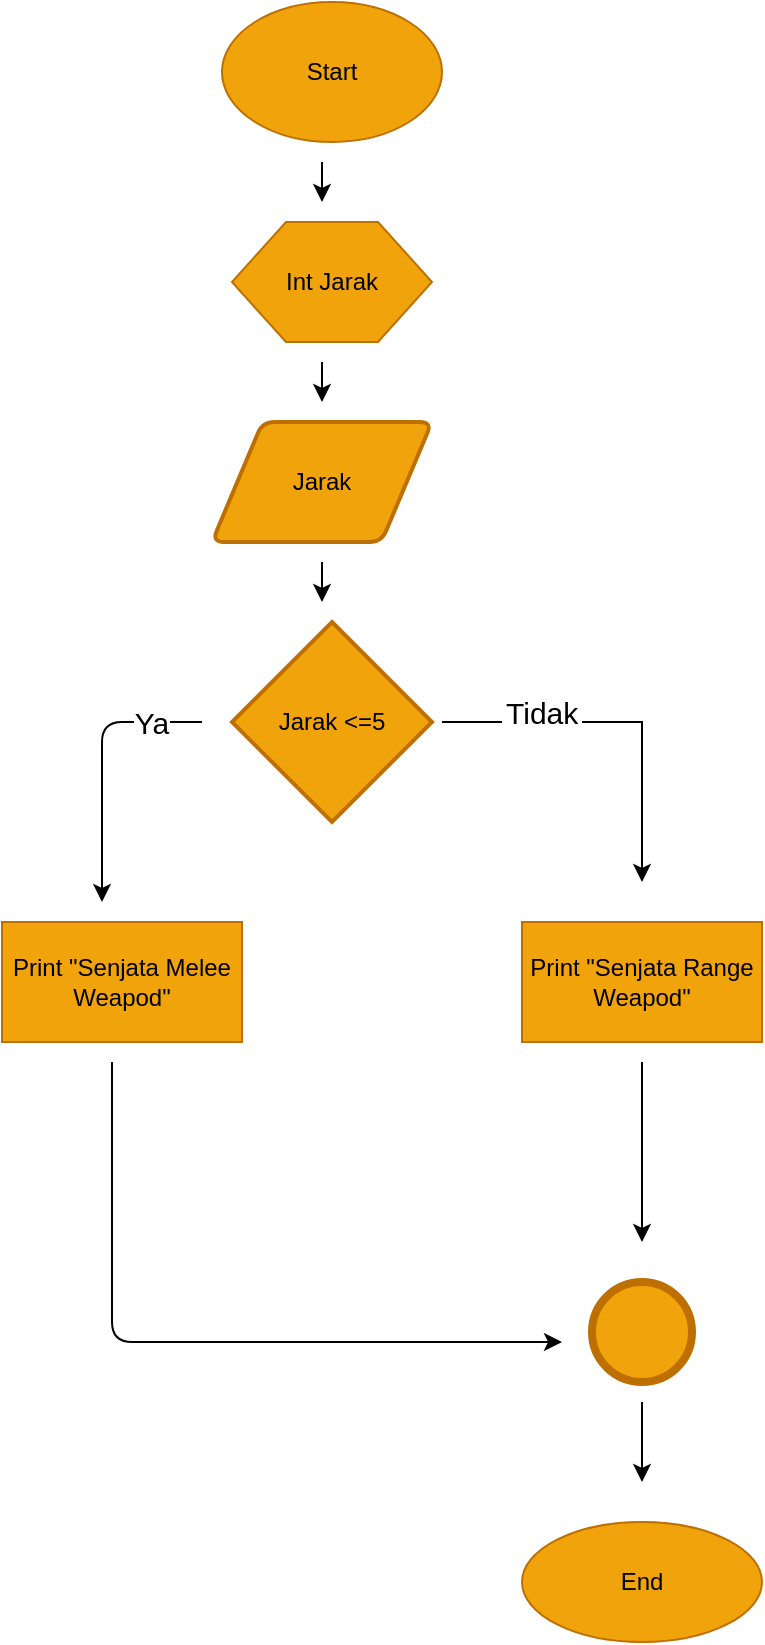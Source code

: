<mxfile>
    <diagram id="4xPm8231la-uufufDt_P" name="Page-1">
        <mxGraphModel dx="979" dy="559" grid="1" gridSize="10" guides="1" tooltips="1" connect="1" arrows="1" fold="1" page="1" pageScale="1" pageWidth="850" pageHeight="1100" math="0" shadow="0">
            <root>
                <mxCell id="0"/>
                <mxCell id="1" parent="0"/>
                <mxCell id="2" value="Start" style="ellipse;whiteSpace=wrap;html=1;fillColor=#f0a30a;fontColor=#000000;strokeColor=#BD7000;" parent="1" vertex="1">
                    <mxGeometry x="190" y="20" width="110" height="70" as="geometry"/>
                </mxCell>
                <mxCell id="6" value="" style="verticalLabelPosition=bottom;verticalAlign=top;html=1;shape=hexagon;perimeter=hexagonPerimeter2;arcSize=6;size=0.27;fillColor=#f0a30a;fontColor=#000000;strokeColor=#BD7000;" vertex="1" parent="1">
                    <mxGeometry x="195" y="130" width="100" height="60" as="geometry"/>
                </mxCell>
                <mxCell id="7" value="Int Jarak" style="text;strokeColor=none;align=center;fillColor=none;html=1;verticalAlign=middle;whiteSpace=wrap;rounded=0;fontColor=#000000;" vertex="1" parent="1">
                    <mxGeometry x="215" y="145" width="60" height="30" as="geometry"/>
                </mxCell>
                <mxCell id="8" value="Jarak" style="shape=parallelogram;html=1;strokeWidth=2;perimeter=parallelogramPerimeter;whiteSpace=wrap;rounded=1;arcSize=12;size=0.23;fontColor=#000000;fillColor=#f0a30a;strokeColor=#BD7000;" vertex="1" parent="1">
                    <mxGeometry x="185" y="230" width="110" height="60" as="geometry"/>
                </mxCell>
                <mxCell id="11" value="Jarak &amp;lt;=5" style="strokeWidth=2;html=1;shape=mxgraph.flowchart.decision;whiteSpace=wrap;fontColor=#000000;fillColor=#f0a30a;strokeColor=#BD7000;" vertex="1" parent="1">
                    <mxGeometry x="195" y="330" width="100" height="100" as="geometry"/>
                </mxCell>
                <mxCell id="14" value="Print &quot;Senjata Melee Weapod&quot;" style="rounded=0;whiteSpace=wrap;html=1;fontColor=#000000;fillColor=#f0a30a;strokeColor=#BD7000;" vertex="1" parent="1">
                    <mxGeometry x="80" y="480" width="120" height="60" as="geometry"/>
                </mxCell>
                <mxCell id="15" value="" style="endArrow=classic;html=1;fontColor=#000000;" edge="1" parent="1">
                    <mxGeometry width="50" height="50" relative="1" as="geometry">
                        <mxPoint x="400" y="379.5" as="sourcePoint"/>
                        <mxPoint x="400" y="460" as="targetPoint"/>
                    </mxGeometry>
                </mxCell>
                <mxCell id="16" value="" style="endArrow=none;html=1;fontColor=#000000;startArrow=none;" edge="1" parent="1" source="29">
                    <mxGeometry width="50" height="50" relative="1" as="geometry">
                        <mxPoint x="300" y="380" as="sourcePoint"/>
                        <mxPoint x="400" y="380" as="targetPoint"/>
                    </mxGeometry>
                </mxCell>
                <mxCell id="17" value="" style="endArrow=classic;html=1;fontColor=#000000;" edge="1" parent="1">
                    <mxGeometry width="50" height="50" relative="1" as="geometry">
                        <mxPoint x="180" y="380" as="sourcePoint"/>
                        <mxPoint x="130" y="470" as="targetPoint"/>
                        <Array as="points">
                            <mxPoint x="130" y="380"/>
                        </Array>
                    </mxGeometry>
                </mxCell>
                <mxCell id="18" value="" style="endArrow=classic;html=1;fontColor=#000000;" edge="1" parent="1">
                    <mxGeometry width="50" height="50" relative="1" as="geometry">
                        <mxPoint x="135" y="550" as="sourcePoint"/>
                        <mxPoint x="360" y="690" as="targetPoint"/>
                        <Array as="points">
                            <mxPoint x="135" y="690"/>
                        </Array>
                    </mxGeometry>
                </mxCell>
                <mxCell id="19" value="Print &quot;Senjata Range Weapod&quot;" style="rounded=0;whiteSpace=wrap;html=1;fontColor=#000000;fillColor=#f0a30a;strokeColor=#BD7000;" vertex="1" parent="1">
                    <mxGeometry x="340" y="480" width="120" height="60" as="geometry"/>
                </mxCell>
                <mxCell id="26" value="End" style="ellipse;whiteSpace=wrap;html=1;fontColor=#000000;fillColor=#f0a30a;strokeColor=#BD7000;" vertex="1" parent="1">
                    <mxGeometry x="340" y="780" width="120" height="60" as="geometry"/>
                </mxCell>
                <mxCell id="27" value="&lt;span style=&quot;font-size: 15px; background-color: rgb(255, 255, 255);&quot;&gt;Ya&lt;/span&gt;" style="text;strokeColor=none;align=center;fillColor=none;html=1;verticalAlign=middle;whiteSpace=wrap;rounded=0;fontColor=#000000;strokeWidth=4;" vertex="1" parent="1">
                    <mxGeometry x="125" y="365" width="60" height="30" as="geometry"/>
                </mxCell>
                <mxCell id="32" value="" style="endArrow=none;html=1;fontColor=#000000;" edge="1" parent="1" target="29">
                    <mxGeometry width="50" height="50" relative="1" as="geometry">
                        <mxPoint x="300" y="380" as="sourcePoint"/>
                        <mxPoint x="400" y="380" as="targetPoint"/>
                    </mxGeometry>
                </mxCell>
                <mxCell id="29" value="&lt;span style=&quot;color: rgb(0, 0, 0); font-family: Helvetica; font-size: 15px; font-style: normal; font-variant-ligatures: normal; font-variant-caps: normal; font-weight: 400; letter-spacing: normal; orphans: 2; text-align: center; text-indent: 0px; text-transform: none; widows: 2; word-spacing: 0px; -webkit-text-stroke-width: 0px; background-color: rgb(255, 255, 255); text-decoration-thickness: initial; text-decoration-style: initial; text-decoration-color: initial; float: none; display: inline !important;&quot;&gt;Tidak&lt;/span&gt;" style="text;whiteSpace=wrap;html=1;fontSize=15;fontColor=#000000;" vertex="1" parent="1">
                    <mxGeometry x="330" y="360" width="40" height="40" as="geometry"/>
                </mxCell>
                <mxCell id="33" value="" style="edgeStyle=none;orthogonalLoop=1;jettySize=auto;html=1;fontSize=15;fontColor=#000000;" edge="1" parent="1">
                    <mxGeometry width="100" relative="1" as="geometry">
                        <mxPoint x="240" y="100" as="sourcePoint"/>
                        <mxPoint x="240" y="120" as="targetPoint"/>
                        <Array as="points"/>
                    </mxGeometry>
                </mxCell>
                <mxCell id="34" value="" style="endArrow=classic;html=1;fontSize=15;fontColor=#000000;" edge="1" parent="1">
                    <mxGeometry width="50" height="50" relative="1" as="geometry">
                        <mxPoint x="240" y="200" as="sourcePoint"/>
                        <mxPoint x="240" y="220" as="targetPoint"/>
                    </mxGeometry>
                </mxCell>
                <mxCell id="35" value="" style="endArrow=classic;html=1;fontSize=15;fontColor=#000000;" edge="1" parent="1">
                    <mxGeometry width="50" height="50" relative="1" as="geometry">
                        <mxPoint x="240" y="300" as="sourcePoint"/>
                        <mxPoint x="240" y="320" as="targetPoint"/>
                    </mxGeometry>
                </mxCell>
                <mxCell id="37" value="" style="endArrow=classic;html=1;fontSize=15;fontColor=#000000;" edge="1" parent="1">
                    <mxGeometry width="50" height="50" relative="1" as="geometry">
                        <mxPoint x="400" y="550" as="sourcePoint"/>
                        <mxPoint x="400" y="640" as="targetPoint"/>
                    </mxGeometry>
                </mxCell>
                <mxCell id="38" value="" style="ellipse;whiteSpace=wrap;html=1;aspect=fixed;labelBackgroundColor=#FFFFFF;strokeWidth=4;fontSize=15;fontColor=#000000;fillColor=#f0a30a;strokeColor=#BD7000;" vertex="1" parent="1">
                    <mxGeometry x="375" y="660" width="50" height="50" as="geometry"/>
                </mxCell>
                <mxCell id="39" value="" style="endArrow=classic;html=1;fontSize=15;fontColor=#000000;" edge="1" parent="1">
                    <mxGeometry width="50" height="50" relative="1" as="geometry">
                        <mxPoint x="400" y="720" as="sourcePoint"/>
                        <mxPoint x="400" y="760" as="targetPoint"/>
                    </mxGeometry>
                </mxCell>
            </root>
        </mxGraphModel>
    </diagram>
</mxfile>
